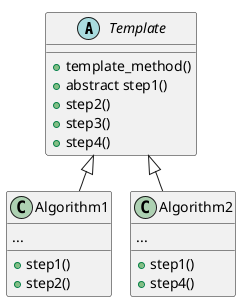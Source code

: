 @startuml
!pragma layout smetana
'https://plantuml.com/class-diagram

abstract class Template {
  + template_method()
  + abstract step1()
  + step2()
  + step3()
  + step4()
}

class Algorithm1 {
  ...
  + step1()
  + step2()
}

class Algorithm2 {
  ...
  + step1()
  + step4()
}

Template <|-- Algorithm1
Template <|-- Algorithm2

@enduml